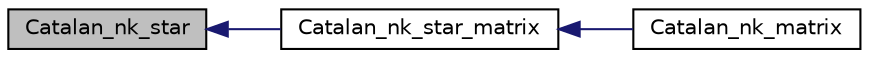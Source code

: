 digraph "Catalan_nk_star"
{
  edge [fontname="Helvetica",fontsize="10",labelfontname="Helvetica",labelfontsize="10"];
  node [fontname="Helvetica",fontsize="10",shape=record];
  rankdir="LR";
  Node1933 [label="Catalan_nk_star",height=0.2,width=0.4,color="black", fillcolor="grey75", style="filled", fontcolor="black"];
  Node1933 -> Node1934 [dir="back",color="midnightblue",fontsize="10",style="solid",fontname="Helvetica"];
  Node1934 [label="Catalan_nk_star_matrix",height=0.2,width=0.4,color="black", fillcolor="white", style="filled",URL="$d3/d72/global_8_c.html#a62ffa2ad8cbaaf9dbb813890cea86a2f"];
  Node1934 -> Node1935 [dir="back",color="midnightblue",fontsize="10",style="solid",fontname="Helvetica"];
  Node1935 [label="Catalan_nk_matrix",height=0.2,width=0.4,color="black", fillcolor="white", style="filled",URL="$d3/d72/global_8_c.html#aad966cb2e1d574fc0e513d692c1f49c6"];
}
